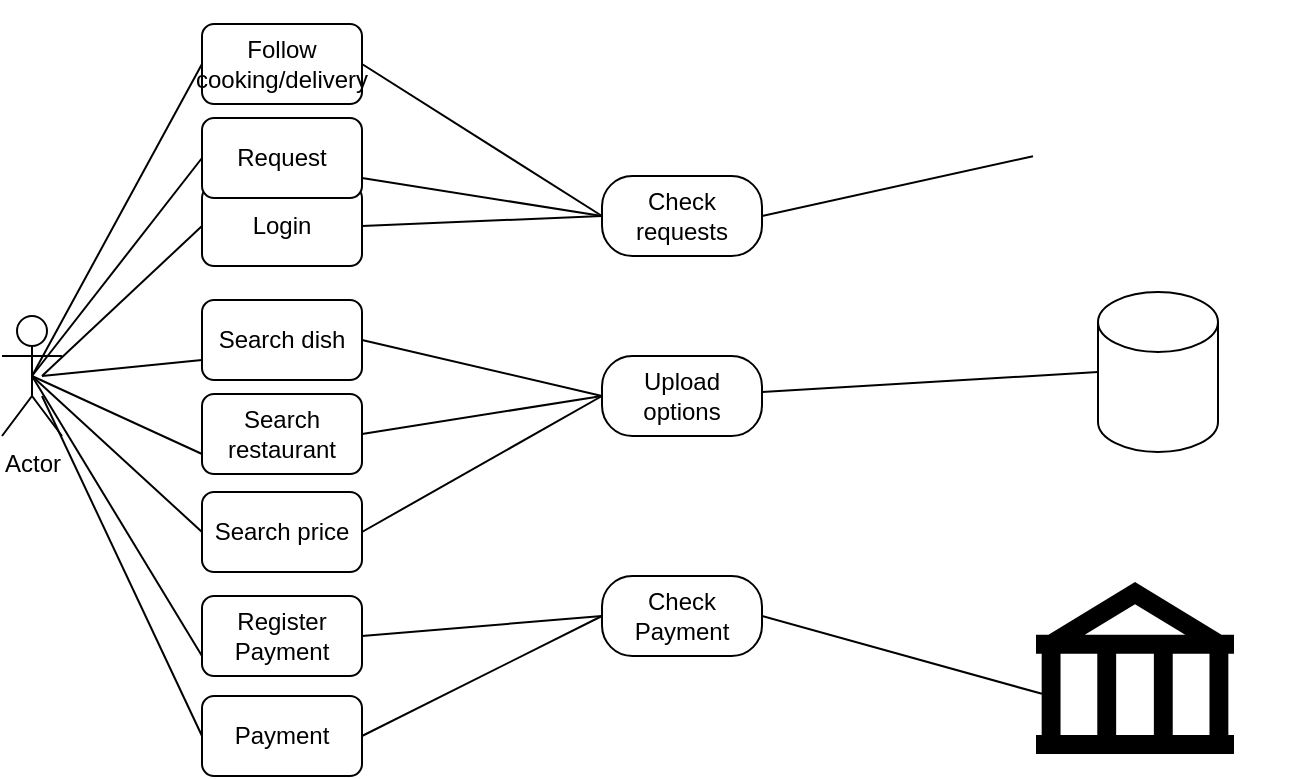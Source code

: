 <mxfile version="18.0.2" type="github">
  <diagram id="iwq4ghCz7CKJckMCxrX-" name="Page-1">
    <mxGraphModel dx="1038" dy="536" grid="1" gridSize="10" guides="1" tooltips="1" connect="1" arrows="1" fold="1" page="1" pageScale="1" pageWidth="827" pageHeight="1169" math="0" shadow="0">
      <root>
        <mxCell id="0" />
        <mxCell id="1" parent="0" />
        <mxCell id="6QNaUiu0Om-gke8q8EjU-1" value="Actor" style="shape=umlActor;verticalLabelPosition=bottom;verticalAlign=top;html=1;outlineConnect=0;" vertex="1" parent="1">
          <mxGeometry x="80" y="200" width="30" height="60" as="geometry" />
        </mxCell>
        <mxCell id="6QNaUiu0Om-gke8q8EjU-2" value="Login" style="rounded=1;whiteSpace=wrap;html=1;" vertex="1" parent="1">
          <mxGeometry x="180" y="135" width="80" height="40" as="geometry" />
        </mxCell>
        <mxCell id="6QNaUiu0Om-gke8q8EjU-3" value="Search dish" style="rounded=1;whiteSpace=wrap;html=1;" vertex="1" parent="1">
          <mxGeometry x="180" y="192" width="80" height="40" as="geometry" />
        </mxCell>
        <mxCell id="6QNaUiu0Om-gke8q8EjU-4" value="Search restaurant" style="rounded=1;whiteSpace=wrap;html=1;" vertex="1" parent="1">
          <mxGeometry x="180" y="239" width="80" height="40" as="geometry" />
        </mxCell>
        <mxCell id="6QNaUiu0Om-gke8q8EjU-5" value="Search price" style="rounded=1;whiteSpace=wrap;html=1;" vertex="1" parent="1">
          <mxGeometry x="180" y="288" width="80" height="40" as="geometry" />
        </mxCell>
        <mxCell id="6QNaUiu0Om-gke8q8EjU-6" value="Follow cooking/delivery" style="rounded=1;whiteSpace=wrap;html=1;" vertex="1" parent="1">
          <mxGeometry x="180" y="54" width="80" height="40" as="geometry" />
        </mxCell>
        <mxCell id="6QNaUiu0Om-gke8q8EjU-7" value="Register Payment" style="rounded=1;whiteSpace=wrap;html=1;" vertex="1" parent="1">
          <mxGeometry x="180" y="340" width="80" height="40" as="geometry" />
        </mxCell>
        <mxCell id="6QNaUiu0Om-gke8q8EjU-8" value="Payment" style="rounded=1;whiteSpace=wrap;html=1;" vertex="1" parent="1">
          <mxGeometry x="180" y="390" width="80" height="40" as="geometry" />
        </mxCell>
        <mxCell id="6QNaUiu0Om-gke8q8EjU-9" value="Check Payment" style="rounded=1;whiteSpace=wrap;html=1;arcSize=38;" vertex="1" parent="1">
          <mxGeometry x="380" y="330" width="80" height="40" as="geometry" />
        </mxCell>
        <mxCell id="6QNaUiu0Om-gke8q8EjU-10" value="" style="shape=mxgraph.signs.travel.bank;html=1;pointerEvents=1;fillColor=#000000;strokeColor=none;verticalLabelPosition=bottom;verticalAlign=top;align=center;" vertex="1" parent="1">
          <mxGeometry x="597" y="333" width="99" height="86" as="geometry" />
        </mxCell>
        <mxCell id="6QNaUiu0Om-gke8q8EjU-14" value="" style="endArrow=none;html=1;rounded=0;exitX=1;exitY=0.5;exitDx=0;exitDy=0;entryX=0;entryY=0.5;entryDx=0;entryDy=0;" edge="1" parent="1" source="6QNaUiu0Om-gke8q8EjU-7" target="6QNaUiu0Om-gke8q8EjU-9">
          <mxGeometry width="50" height="50" relative="1" as="geometry">
            <mxPoint x="350" y="450" as="sourcePoint" />
            <mxPoint x="400" y="400" as="targetPoint" />
          </mxGeometry>
        </mxCell>
        <mxCell id="6QNaUiu0Om-gke8q8EjU-15" value="" style="endArrow=none;html=1;rounded=0;exitX=1;exitY=0.5;exitDx=0;exitDy=0;entryX=0;entryY=0.5;entryDx=0;entryDy=0;" edge="1" parent="1" source="6QNaUiu0Om-gke8q8EjU-8" target="6QNaUiu0Om-gke8q8EjU-9">
          <mxGeometry width="50" height="50" relative="1" as="geometry">
            <mxPoint x="270" y="370" as="sourcePoint" />
            <mxPoint x="390" y="360" as="targetPoint" />
          </mxGeometry>
        </mxCell>
        <mxCell id="6QNaUiu0Om-gke8q8EjU-16" value="" style="endArrow=none;html=1;rounded=0;exitX=1;exitY=0.5;exitDx=0;exitDy=0;entryX=0.03;entryY=0.65;entryDx=0;entryDy=0;entryPerimeter=0;" edge="1" parent="1" source="6QNaUiu0Om-gke8q8EjU-9" target="6QNaUiu0Om-gke8q8EjU-10">
          <mxGeometry width="50" height="50" relative="1" as="geometry">
            <mxPoint x="270" y="420" as="sourcePoint" />
            <mxPoint x="390" y="360" as="targetPoint" />
          </mxGeometry>
        </mxCell>
        <mxCell id="6QNaUiu0Om-gke8q8EjU-17" value="" style="endArrow=none;html=1;rounded=0;exitX=1;exitY=0.5;exitDx=0;exitDy=0;entryX=0;entryY=0.5;entryDx=0;entryDy=0;" edge="1" parent="1" target="6QNaUiu0Om-gke8q8EjU-8">
          <mxGeometry width="50" height="50" relative="1" as="geometry">
            <mxPoint x="100" y="240" as="sourcePoint" />
            <mxPoint x="252.97" y="275.9" as="targetPoint" />
          </mxGeometry>
        </mxCell>
        <mxCell id="6QNaUiu0Om-gke8q8EjU-18" value="" style="endArrow=none;html=1;rounded=0;exitX=0.5;exitY=0.5;exitDx=0;exitDy=0;entryX=0;entryY=0.75;entryDx=0;entryDy=0;exitPerimeter=0;" edge="1" parent="1" source="6QNaUiu0Om-gke8q8EjU-1" target="6QNaUiu0Om-gke8q8EjU-7">
          <mxGeometry width="50" height="50" relative="1" as="geometry">
            <mxPoint x="110" y="250" as="sourcePoint" />
            <mxPoint x="190" y="420" as="targetPoint" />
          </mxGeometry>
        </mxCell>
        <mxCell id="6QNaUiu0Om-gke8q8EjU-19" value="" style="endArrow=none;html=1;rounded=0;exitX=0.5;exitY=0.5;exitDx=0;exitDy=0;entryX=0;entryY=0.5;entryDx=0;entryDy=0;exitPerimeter=0;" edge="1" parent="1" source="6QNaUiu0Om-gke8q8EjU-1" target="6QNaUiu0Om-gke8q8EjU-6">
          <mxGeometry width="50" height="50" relative="1" as="geometry">
            <mxPoint x="105" y="240" as="sourcePoint" />
            <mxPoint x="190" y="380" as="targetPoint" />
          </mxGeometry>
        </mxCell>
        <mxCell id="6QNaUiu0Om-gke8q8EjU-20" value="" style="endArrow=none;html=1;rounded=0;exitX=0.5;exitY=0.5;exitDx=0;exitDy=0;entryX=0;entryY=0.5;entryDx=0;entryDy=0;exitPerimeter=0;" edge="1" parent="1" source="6QNaUiu0Om-gke8q8EjU-1" target="6QNaUiu0Om-gke8q8EjU-5">
          <mxGeometry width="50" height="50" relative="1" as="geometry">
            <mxPoint x="105" y="240" as="sourcePoint" />
            <mxPoint x="190" y="320" as="targetPoint" />
          </mxGeometry>
        </mxCell>
        <mxCell id="6QNaUiu0Om-gke8q8EjU-21" value="" style="endArrow=none;html=1;rounded=0;exitX=0.5;exitY=0.5;exitDx=0;exitDy=0;entryX=0;entryY=0.75;entryDx=0;entryDy=0;exitPerimeter=0;" edge="1" parent="1" source="6QNaUiu0Om-gke8q8EjU-1" target="6QNaUiu0Om-gke8q8EjU-4">
          <mxGeometry width="50" height="50" relative="1" as="geometry">
            <mxPoint x="105" y="240" as="sourcePoint" />
            <mxPoint x="190" y="270" as="targetPoint" />
          </mxGeometry>
        </mxCell>
        <mxCell id="6QNaUiu0Om-gke8q8EjU-22" value="" style="endArrow=none;html=1;rounded=0;entryX=0;entryY=0.75;entryDx=0;entryDy=0;" edge="1" parent="1" target="6QNaUiu0Om-gke8q8EjU-3">
          <mxGeometry width="50" height="50" relative="1" as="geometry">
            <mxPoint x="100" y="230" as="sourcePoint" />
            <mxPoint x="190" y="220" as="targetPoint" />
          </mxGeometry>
        </mxCell>
        <mxCell id="6QNaUiu0Om-gke8q8EjU-23" value="" style="endArrow=none;html=1;rounded=0;entryX=0;entryY=0.5;entryDx=0;entryDy=0;" edge="1" parent="1" target="6QNaUiu0Om-gke8q8EjU-2">
          <mxGeometry width="50" height="50" relative="1" as="geometry">
            <mxPoint x="100" y="230" as="sourcePoint" />
            <mxPoint x="190" y="167" as="targetPoint" />
          </mxGeometry>
        </mxCell>
        <mxCell id="6QNaUiu0Om-gke8q8EjU-24" value="" style="shape=image;html=1;verticalAlign=top;verticalLabelPosition=bottom;labelBackgroundColor=#ffffff;imageAspect=0;aspect=fixed;image=https://cdn1.iconfinder.com/data/icons/unicons-line-vol-5/24/restaurant-128.png" vertex="1" parent="1">
          <mxGeometry x="595.5" y="42" width="128" height="128" as="geometry" />
        </mxCell>
        <mxCell id="6QNaUiu0Om-gke8q8EjU-25" value="Check requests" style="rounded=1;whiteSpace=wrap;html=1;arcSize=38;" vertex="1" parent="1">
          <mxGeometry x="380" y="130" width="80" height="40" as="geometry" />
        </mxCell>
        <mxCell id="6QNaUiu0Om-gke8q8EjU-26" value="Request" style="rounded=1;whiteSpace=wrap;html=1;" vertex="1" parent="1">
          <mxGeometry x="180" y="101" width="80" height="40" as="geometry" />
        </mxCell>
        <mxCell id="6QNaUiu0Om-gke8q8EjU-27" value="" style="endArrow=none;html=1;rounded=0;entryX=0;entryY=0.5;entryDx=0;entryDy=0;exitX=0.5;exitY=0.5;exitDx=0;exitDy=0;exitPerimeter=0;" edge="1" parent="1" source="6QNaUiu0Om-gke8q8EjU-1" target="6QNaUiu0Om-gke8q8EjU-26">
          <mxGeometry width="50" height="50" relative="1" as="geometry">
            <mxPoint x="110" y="240" as="sourcePoint" />
            <mxPoint x="190" y="116" as="targetPoint" />
          </mxGeometry>
        </mxCell>
        <mxCell id="6QNaUiu0Om-gke8q8EjU-28" value="" style="endArrow=none;html=1;rounded=0;exitX=1;exitY=0.75;exitDx=0;exitDy=0;entryX=0;entryY=0.5;entryDx=0;entryDy=0;" edge="1" parent="1" source="6QNaUiu0Om-gke8q8EjU-26" target="6QNaUiu0Om-gke8q8EjU-25">
          <mxGeometry width="50" height="50" relative="1" as="geometry">
            <mxPoint x="470" y="360" as="sourcePoint" />
            <mxPoint x="622.97" y="395.9" as="targetPoint" />
          </mxGeometry>
        </mxCell>
        <mxCell id="6QNaUiu0Om-gke8q8EjU-29" value="" style="endArrow=none;html=1;rounded=0;exitX=1;exitY=0.5;exitDx=0;exitDy=0;" edge="1" parent="1" source="6QNaUiu0Om-gke8q8EjU-25" target="6QNaUiu0Om-gke8q8EjU-24">
          <mxGeometry width="50" height="50" relative="1" as="geometry">
            <mxPoint x="270" y="80" as="sourcePoint" />
            <mxPoint x="424" y="166" as="targetPoint" />
          </mxGeometry>
        </mxCell>
        <mxCell id="6QNaUiu0Om-gke8q8EjU-30" value="" style="shape=cylinder3;whiteSpace=wrap;html=1;boundedLbl=1;backgroundOutline=1;size=15;" vertex="1" parent="1">
          <mxGeometry x="628" y="188" width="60" height="80" as="geometry" />
        </mxCell>
        <mxCell id="6QNaUiu0Om-gke8q8EjU-31" value="Upload options" style="rounded=1;whiteSpace=wrap;html=1;arcSize=38;" vertex="1" parent="1">
          <mxGeometry x="380" y="220" width="80" height="40" as="geometry" />
        </mxCell>
        <mxCell id="6QNaUiu0Om-gke8q8EjU-33" value="" style="endArrow=none;html=1;rounded=0;exitX=1;exitY=0.5;exitDx=0;exitDy=0;entryX=0;entryY=0.5;entryDx=0;entryDy=0;" edge="1" parent="1" source="6QNaUiu0Om-gke8q8EjU-2" target="6QNaUiu0Om-gke8q8EjU-25">
          <mxGeometry width="50" height="50" relative="1" as="geometry">
            <mxPoint x="270" y="80" as="sourcePoint" />
            <mxPoint x="370" y="150" as="targetPoint" />
          </mxGeometry>
        </mxCell>
        <mxCell id="6QNaUiu0Om-gke8q8EjU-35" value="" style="endArrow=none;html=1;rounded=0;exitX=1;exitY=0.5;exitDx=0;exitDy=0;entryX=0;entryY=0.5;entryDx=0;entryDy=0;entryPerimeter=0;" edge="1" parent="1" target="6QNaUiu0Om-gke8q8EjU-30">
          <mxGeometry width="50" height="50" relative="1" as="geometry">
            <mxPoint x="460" y="238" as="sourcePoint" />
            <mxPoint x="580" y="282" as="targetPoint" />
          </mxGeometry>
        </mxCell>
        <mxCell id="6QNaUiu0Om-gke8q8EjU-36" value="" style="endArrow=none;html=1;rounded=0;exitX=1;exitY=0.5;exitDx=0;exitDy=0;entryX=0;entryY=0.5;entryDx=0;entryDy=0;" edge="1" parent="1" source="6QNaUiu0Om-gke8q8EjU-3" target="6QNaUiu0Om-gke8q8EjU-31">
          <mxGeometry width="50" height="50" relative="1" as="geometry">
            <mxPoint x="260" y="158" as="sourcePoint" />
            <mxPoint x="430" y="180" as="targetPoint" />
          </mxGeometry>
        </mxCell>
        <mxCell id="6QNaUiu0Om-gke8q8EjU-37" value="" style="endArrow=none;html=1;rounded=0;exitX=1;exitY=0.5;exitDx=0;exitDy=0;" edge="1" parent="1" source="6QNaUiu0Om-gke8q8EjU-4">
          <mxGeometry width="50" height="50" relative="1" as="geometry">
            <mxPoint x="270" y="168" as="sourcePoint" />
            <mxPoint x="380" y="240" as="targetPoint" />
          </mxGeometry>
        </mxCell>
        <mxCell id="6QNaUiu0Om-gke8q8EjU-38" value="" style="endArrow=none;html=1;rounded=0;exitX=1;exitY=0.5;exitDx=0;exitDy=0;entryX=0;entryY=0.5;entryDx=0;entryDy=0;" edge="1" parent="1" source="6QNaUiu0Om-gke8q8EjU-5" target="6QNaUiu0Om-gke8q8EjU-31">
          <mxGeometry width="50" height="50" relative="1" as="geometry">
            <mxPoint x="270" y="220" as="sourcePoint" />
            <mxPoint x="390" y="250" as="targetPoint" />
          </mxGeometry>
        </mxCell>
        <mxCell id="6QNaUiu0Om-gke8q8EjU-41" value="" style="endArrow=none;html=1;rounded=0;exitX=1;exitY=0.5;exitDx=0;exitDy=0;entryX=0;entryY=0.5;entryDx=0;entryDy=0;" edge="1" parent="1" source="6QNaUiu0Om-gke8q8EjU-6" target="6QNaUiu0Om-gke8q8EjU-25">
          <mxGeometry width="50" height="50" relative="1" as="geometry">
            <mxPoint x="270" y="141" as="sourcePoint" />
            <mxPoint x="390" y="160" as="targetPoint" />
          </mxGeometry>
        </mxCell>
      </root>
    </mxGraphModel>
  </diagram>
</mxfile>
